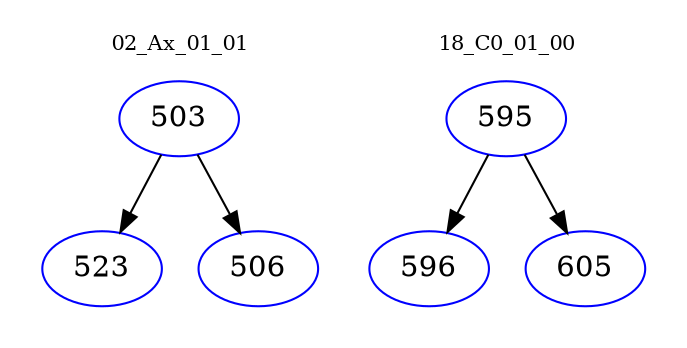 digraph{
subgraph cluster_0 {
color = white
label = "02_Ax_01_01";
fontsize=10;
T0_503 [label="503", color="blue"]
T0_503 -> T0_523 [color="black"]
T0_523 [label="523", color="blue"]
T0_503 -> T0_506 [color="black"]
T0_506 [label="506", color="blue"]
}
subgraph cluster_1 {
color = white
label = "18_C0_01_00";
fontsize=10;
T1_595 [label="595", color="blue"]
T1_595 -> T1_596 [color="black"]
T1_596 [label="596", color="blue"]
T1_595 -> T1_605 [color="black"]
T1_605 [label="605", color="blue"]
}
}
